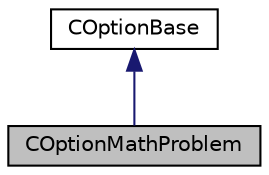 digraph "COptionMathProblem"
{
  edge [fontname="Helvetica",fontsize="10",labelfontname="Helvetica",labelfontsize="10"];
  node [fontname="Helvetica",fontsize="10",shape=record];
  Node0 [label="COptionMathProblem",height=0.2,width=0.4,color="black", fillcolor="grey75", style="filled", fontcolor="black"];
  Node1 -> Node0 [dir="back",color="midnightblue",fontsize="10",style="solid",fontname="Helvetica"];
  Node1 [label="COptionBase",height=0.2,width=0.4,color="black", fillcolor="white", style="filled",URL="$class_c_option_base.html"];
}
